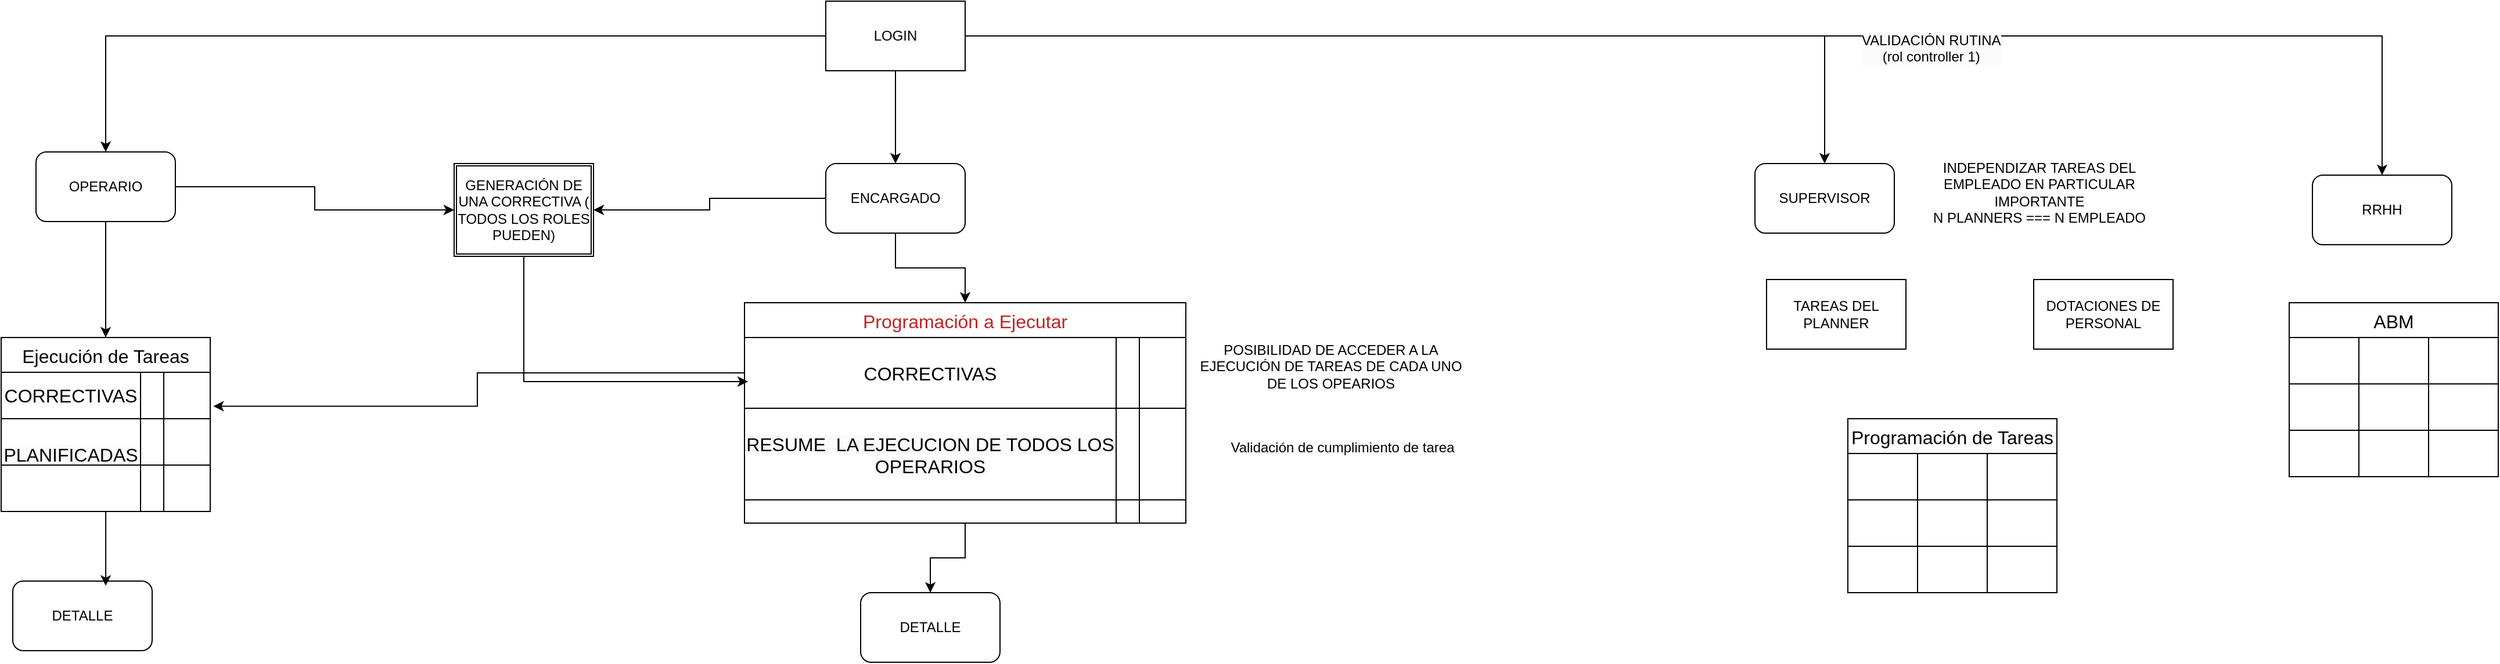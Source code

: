 <mxfile version="24.8.3">
  <diagram name="Page-1" id="iABDF2KvykIuv8HoZ223">
    <mxGraphModel dx="2193" dy="743" grid="1" gridSize="10" guides="1" tooltips="1" connect="1" arrows="1" fold="1" page="1" pageScale="1" pageWidth="827" pageHeight="1169" math="0" shadow="0">
      <root>
        <mxCell id="0" />
        <mxCell id="1" parent="0" />
        <mxCell id="G7bVrvMsKCPdfKGBplvR-3" style="edgeStyle=orthogonalEdgeStyle;rounded=0;orthogonalLoop=1;jettySize=auto;html=1;" edge="1" parent="1" source="G7bVrvMsKCPdfKGBplvR-1" target="G7bVrvMsKCPdfKGBplvR-2">
          <mxGeometry relative="1" as="geometry" />
        </mxCell>
        <mxCell id="G7bVrvMsKCPdfKGBplvR-35" style="edgeStyle=orthogonalEdgeStyle;rounded=0;orthogonalLoop=1;jettySize=auto;html=1;" edge="1" parent="1" source="G7bVrvMsKCPdfKGBplvR-1">
          <mxGeometry relative="1" as="geometry">
            <mxPoint x="640" y="240" as="targetPoint" />
          </mxGeometry>
        </mxCell>
        <mxCell id="G7bVrvMsKCPdfKGBplvR-65" style="edgeStyle=orthogonalEdgeStyle;rounded=0;orthogonalLoop=1;jettySize=auto;html=1;" edge="1" parent="1" source="G7bVrvMsKCPdfKGBplvR-1" target="G7bVrvMsKCPdfKGBplvR-64">
          <mxGeometry relative="1" as="geometry" />
        </mxCell>
        <mxCell id="G7bVrvMsKCPdfKGBplvR-84" style="edgeStyle=orthogonalEdgeStyle;rounded=0;orthogonalLoop=1;jettySize=auto;html=1;" edge="1" parent="1" source="G7bVrvMsKCPdfKGBplvR-1" target="G7bVrvMsKCPdfKGBplvR-83">
          <mxGeometry relative="1" as="geometry" />
        </mxCell>
        <mxCell id="G7bVrvMsKCPdfKGBplvR-1" value="LOGIN" style="rounded=0;whiteSpace=wrap;html=1;" vertex="1" parent="1">
          <mxGeometry x="580" y="100" width="120" height="60" as="geometry" />
        </mxCell>
        <mxCell id="G7bVrvMsKCPdfKGBplvR-5" style="edgeStyle=orthogonalEdgeStyle;rounded=0;orthogonalLoop=1;jettySize=auto;html=1;" edge="1" parent="1" source="G7bVrvMsKCPdfKGBplvR-2" target="G7bVrvMsKCPdfKGBplvR-6">
          <mxGeometry relative="1" as="geometry">
            <mxPoint x="210" y="390" as="targetPoint" />
          </mxGeometry>
        </mxCell>
        <mxCell id="G7bVrvMsKCPdfKGBplvR-57" style="edgeStyle=orthogonalEdgeStyle;rounded=0;orthogonalLoop=1;jettySize=auto;html=1;" edge="1" parent="1" source="G7bVrvMsKCPdfKGBplvR-2" target="G7bVrvMsKCPdfKGBplvR-56">
          <mxGeometry relative="1" as="geometry" />
        </mxCell>
        <mxCell id="G7bVrvMsKCPdfKGBplvR-2" value="OPERARIO" style="rounded=1;whiteSpace=wrap;html=1;" vertex="1" parent="1">
          <mxGeometry x="-100" y="230" width="120" height="60" as="geometry" />
        </mxCell>
        <mxCell id="G7bVrvMsKCPdfKGBplvR-6" value="Ejecución de Tareas" style="shape=table;startSize=30;container=1;collapsible=0;childLayout=tableLayout;strokeColor=default;fontSize=16;" vertex="1" parent="1">
          <mxGeometry x="-130" y="390" width="180" height="150" as="geometry" />
        </mxCell>
        <mxCell id="G7bVrvMsKCPdfKGBplvR-7" value="" style="shape=tableRow;horizontal=0;startSize=0;swimlaneHead=0;swimlaneBody=0;strokeColor=inherit;top=0;left=0;bottom=0;right=0;collapsible=0;dropTarget=0;fillColor=none;points=[[0,0.5],[1,0.5]];portConstraint=eastwest;fontSize=16;" vertex="1" parent="G7bVrvMsKCPdfKGBplvR-6">
          <mxGeometry y="30" width="180" height="40" as="geometry" />
        </mxCell>
        <mxCell id="G7bVrvMsKCPdfKGBplvR-8" value="CORRECTIVAS" style="shape=partialRectangle;html=1;whiteSpace=wrap;connectable=0;strokeColor=inherit;overflow=hidden;fillColor=none;top=0;left=0;bottom=0;right=0;pointerEvents=1;fontSize=16;" vertex="1" parent="G7bVrvMsKCPdfKGBplvR-7">
          <mxGeometry width="120" height="40" as="geometry">
            <mxRectangle width="120" height="40" as="alternateBounds" />
          </mxGeometry>
        </mxCell>
        <mxCell id="G7bVrvMsKCPdfKGBplvR-9" value="" style="shape=partialRectangle;html=1;whiteSpace=wrap;connectable=0;strokeColor=inherit;overflow=hidden;fillColor=none;top=0;left=0;bottom=0;right=0;pointerEvents=1;fontSize=16;" vertex="1" parent="G7bVrvMsKCPdfKGBplvR-7">
          <mxGeometry x="120" width="20" height="40" as="geometry">
            <mxRectangle width="20" height="40" as="alternateBounds" />
          </mxGeometry>
        </mxCell>
        <mxCell id="G7bVrvMsKCPdfKGBplvR-10" value="" style="shape=partialRectangle;html=1;whiteSpace=wrap;connectable=0;strokeColor=inherit;overflow=hidden;fillColor=none;top=0;left=0;bottom=0;right=0;pointerEvents=1;fontSize=16;" vertex="1" parent="G7bVrvMsKCPdfKGBplvR-7">
          <mxGeometry x="140" width="40" height="40" as="geometry">
            <mxRectangle width="40" height="40" as="alternateBounds" />
          </mxGeometry>
        </mxCell>
        <mxCell id="G7bVrvMsKCPdfKGBplvR-11" value="" style="shape=tableRow;horizontal=0;startSize=0;swimlaneHead=0;swimlaneBody=0;strokeColor=inherit;top=0;left=0;bottom=0;right=0;collapsible=0;dropTarget=0;fillColor=none;points=[[0,0.5],[1,0.5]];portConstraint=eastwest;fontSize=16;" vertex="1" parent="G7bVrvMsKCPdfKGBplvR-6">
          <mxGeometry y="70" width="180" height="40" as="geometry" />
        </mxCell>
        <mxCell id="G7bVrvMsKCPdfKGBplvR-12" value="&#xa;&lt;span style=&quot;color: rgb(0, 0, 0); font-family: Helvetica; font-size: 16px; font-style: normal; font-variant-ligatures: normal; font-variant-caps: normal; font-weight: 400; letter-spacing: normal; orphans: 2; text-align: center; text-indent: 0px; text-transform: none; widows: 2; word-spacing: 0px; -webkit-text-stroke-width: 0px; white-space: normal; background-color: rgb(251, 251, 251); text-decoration-thickness: initial; text-decoration-style: initial; text-decoration-color: initial; display: inline !important; float: none;&quot;&gt;PLANIFICADAS&lt;/span&gt;&#xa;&#xa;" style="shape=partialRectangle;html=1;whiteSpace=wrap;connectable=0;strokeColor=inherit;overflow=hidden;fillColor=none;top=0;left=0;bottom=0;right=0;pointerEvents=1;fontSize=16;" vertex="1" parent="G7bVrvMsKCPdfKGBplvR-11">
          <mxGeometry width="120" height="40" as="geometry">
            <mxRectangle width="120" height="40" as="alternateBounds" />
          </mxGeometry>
        </mxCell>
        <mxCell id="G7bVrvMsKCPdfKGBplvR-13" value="" style="shape=partialRectangle;html=1;whiteSpace=wrap;connectable=0;strokeColor=inherit;overflow=hidden;fillColor=none;top=0;left=0;bottom=0;right=0;pointerEvents=1;fontSize=16;" vertex="1" parent="G7bVrvMsKCPdfKGBplvR-11">
          <mxGeometry x="120" width="20" height="40" as="geometry">
            <mxRectangle width="20" height="40" as="alternateBounds" />
          </mxGeometry>
        </mxCell>
        <mxCell id="G7bVrvMsKCPdfKGBplvR-14" value="" style="shape=partialRectangle;html=1;whiteSpace=wrap;connectable=0;strokeColor=inherit;overflow=hidden;fillColor=none;top=0;left=0;bottom=0;right=0;pointerEvents=1;fontSize=16;" vertex="1" parent="G7bVrvMsKCPdfKGBplvR-11">
          <mxGeometry x="140" width="40" height="40" as="geometry">
            <mxRectangle width="40" height="40" as="alternateBounds" />
          </mxGeometry>
        </mxCell>
        <mxCell id="G7bVrvMsKCPdfKGBplvR-15" value="" style="shape=tableRow;horizontal=0;startSize=0;swimlaneHead=0;swimlaneBody=0;strokeColor=inherit;top=0;left=0;bottom=0;right=0;collapsible=0;dropTarget=0;fillColor=none;points=[[0,0.5],[1,0.5]];portConstraint=eastwest;fontSize=16;" vertex="1" parent="G7bVrvMsKCPdfKGBplvR-6">
          <mxGeometry y="110" width="180" height="40" as="geometry" />
        </mxCell>
        <mxCell id="G7bVrvMsKCPdfKGBplvR-16" value="" style="shape=partialRectangle;html=1;whiteSpace=wrap;connectable=0;strokeColor=inherit;overflow=hidden;fillColor=none;top=0;left=0;bottom=0;right=0;pointerEvents=1;fontSize=16;" vertex="1" parent="G7bVrvMsKCPdfKGBplvR-15">
          <mxGeometry width="120" height="40" as="geometry">
            <mxRectangle width="120" height="40" as="alternateBounds" />
          </mxGeometry>
        </mxCell>
        <mxCell id="G7bVrvMsKCPdfKGBplvR-17" value="" style="shape=partialRectangle;html=1;whiteSpace=wrap;connectable=0;strokeColor=inherit;overflow=hidden;fillColor=none;top=0;left=0;bottom=0;right=0;pointerEvents=1;fontSize=16;" vertex="1" parent="G7bVrvMsKCPdfKGBplvR-15">
          <mxGeometry x="120" width="20" height="40" as="geometry">
            <mxRectangle width="20" height="40" as="alternateBounds" />
          </mxGeometry>
        </mxCell>
        <mxCell id="G7bVrvMsKCPdfKGBplvR-18" value="" style="shape=partialRectangle;html=1;whiteSpace=wrap;connectable=0;strokeColor=inherit;overflow=hidden;fillColor=none;top=0;left=0;bottom=0;right=0;pointerEvents=1;fontSize=16;" vertex="1" parent="G7bVrvMsKCPdfKGBplvR-15">
          <mxGeometry x="140" width="40" height="40" as="geometry">
            <mxRectangle width="40" height="40" as="alternateBounds" />
          </mxGeometry>
        </mxCell>
        <mxCell id="G7bVrvMsKCPdfKGBplvR-20" value="DETALLE" style="rounded=1;whiteSpace=wrap;html=1;" vertex="1" parent="1">
          <mxGeometry x="-120" y="600" width="120" height="60" as="geometry" />
        </mxCell>
        <mxCell id="G7bVrvMsKCPdfKGBplvR-37" style="edgeStyle=orthogonalEdgeStyle;rounded=0;orthogonalLoop=1;jettySize=auto;html=1;entryX=0.5;entryY=0;entryDx=0;entryDy=0;" edge="1" parent="1" source="G7bVrvMsKCPdfKGBplvR-36" target="G7bVrvMsKCPdfKGBplvR-39">
          <mxGeometry relative="1" as="geometry">
            <mxPoint x="640" y="350" as="targetPoint" />
          </mxGeometry>
        </mxCell>
        <mxCell id="G7bVrvMsKCPdfKGBplvR-60" style="edgeStyle=orthogonalEdgeStyle;rounded=0;orthogonalLoop=1;jettySize=auto;html=1;entryX=1;entryY=0.5;entryDx=0;entryDy=0;" edge="1" parent="1" source="G7bVrvMsKCPdfKGBplvR-36" target="G7bVrvMsKCPdfKGBplvR-56">
          <mxGeometry relative="1" as="geometry" />
        </mxCell>
        <mxCell id="G7bVrvMsKCPdfKGBplvR-36" value="ENCARGADO" style="rounded=1;whiteSpace=wrap;html=1;" vertex="1" parent="1">
          <mxGeometry x="580" y="240" width="120" height="60" as="geometry" />
        </mxCell>
        <mxCell id="G7bVrvMsKCPdfKGBplvR-55" style="edgeStyle=orthogonalEdgeStyle;rounded=0;orthogonalLoop=1;jettySize=auto;html=1;" edge="1" parent="1" source="G7bVrvMsKCPdfKGBplvR-39" target="G7bVrvMsKCPdfKGBplvR-54">
          <mxGeometry relative="1" as="geometry" />
        </mxCell>
        <mxCell id="G7bVrvMsKCPdfKGBplvR-39" value="Programación a Ejecutar" style="shape=table;startSize=30;container=1;collapsible=0;childLayout=tableLayout;strokeColor=default;fontSize=16;fontColor=#c32222;" vertex="1" parent="1">
          <mxGeometry x="510" y="360" width="380" height="190" as="geometry" />
        </mxCell>
        <mxCell id="G7bVrvMsKCPdfKGBplvR-40" value="" style="shape=tableRow;horizontal=0;startSize=0;swimlaneHead=0;swimlaneBody=0;strokeColor=inherit;top=0;left=0;bottom=0;right=0;collapsible=0;dropTarget=0;fillColor=none;points=[[0,0.5],[1,0.5]];portConstraint=eastwest;fontSize=16;" vertex="1" parent="G7bVrvMsKCPdfKGBplvR-39">
          <mxGeometry y="30" width="380" height="61" as="geometry" />
        </mxCell>
        <mxCell id="G7bVrvMsKCPdfKGBplvR-41" value="CORRECTIVAS" style="shape=partialRectangle;html=1;whiteSpace=wrap;connectable=0;strokeColor=inherit;overflow=hidden;fillColor=none;top=0;left=0;bottom=0;right=0;pointerEvents=1;fontSize=16;" vertex="1" parent="G7bVrvMsKCPdfKGBplvR-40">
          <mxGeometry width="320" height="61" as="geometry">
            <mxRectangle width="320" height="61" as="alternateBounds" />
          </mxGeometry>
        </mxCell>
        <mxCell id="G7bVrvMsKCPdfKGBplvR-42" value="" style="shape=partialRectangle;html=1;whiteSpace=wrap;connectable=0;strokeColor=inherit;overflow=hidden;fillColor=none;top=0;left=0;bottom=0;right=0;pointerEvents=1;fontSize=16;" vertex="1" parent="G7bVrvMsKCPdfKGBplvR-40">
          <mxGeometry x="320" width="20" height="61" as="geometry">
            <mxRectangle width="20" height="61" as="alternateBounds" />
          </mxGeometry>
        </mxCell>
        <mxCell id="G7bVrvMsKCPdfKGBplvR-43" value="" style="shape=partialRectangle;html=1;whiteSpace=wrap;connectable=0;strokeColor=inherit;overflow=hidden;fillColor=none;top=0;left=0;bottom=0;right=0;pointerEvents=1;fontSize=16;" vertex="1" parent="G7bVrvMsKCPdfKGBplvR-40">
          <mxGeometry x="340" width="40" height="61" as="geometry">
            <mxRectangle width="40" height="61" as="alternateBounds" />
          </mxGeometry>
        </mxCell>
        <mxCell id="G7bVrvMsKCPdfKGBplvR-44" value="" style="shape=tableRow;horizontal=0;startSize=0;swimlaneHead=0;swimlaneBody=0;strokeColor=inherit;top=0;left=0;bottom=0;right=0;collapsible=0;dropTarget=0;fillColor=none;points=[[0,0.5],[1,0.5]];portConstraint=eastwest;fontSize=16;" vertex="1" parent="G7bVrvMsKCPdfKGBplvR-39">
          <mxGeometry y="91" width="380" height="79" as="geometry" />
        </mxCell>
        <mxCell id="G7bVrvMsKCPdfKGBplvR-45" value="&#xa;&lt;span style=&quot;color: rgb(0, 0, 0); font-family: Helvetica; font-size: 16px; font-style: normal; font-variant-ligatures: normal; font-variant-caps: normal; font-weight: 400; letter-spacing: normal; orphans: 2; text-align: center; text-indent: 0px; text-transform: none; widows: 2; word-spacing: 0px; -webkit-text-stroke-width: 0px; white-space: normal; background-color: rgb(251, 251, 251); text-decoration-thickness: initial; text-decoration-style: initial; text-decoration-color: initial; display: inline !important; float: none;&quot;&gt;RESUME&amp;nbsp; LA EJECUCION DE TODOS LOS OPERARIOS&lt;/span&gt;&#xa;&#xa;" style="shape=partialRectangle;html=1;whiteSpace=wrap;connectable=0;strokeColor=inherit;overflow=hidden;fillColor=none;top=0;left=0;bottom=0;right=0;pointerEvents=1;fontSize=16;" vertex="1" parent="G7bVrvMsKCPdfKGBplvR-44">
          <mxGeometry width="320" height="79" as="geometry">
            <mxRectangle width="320" height="79" as="alternateBounds" />
          </mxGeometry>
        </mxCell>
        <mxCell id="G7bVrvMsKCPdfKGBplvR-46" value="" style="shape=partialRectangle;html=1;whiteSpace=wrap;connectable=0;strokeColor=inherit;overflow=hidden;fillColor=none;top=0;left=0;bottom=0;right=0;pointerEvents=1;fontSize=16;" vertex="1" parent="G7bVrvMsKCPdfKGBplvR-44">
          <mxGeometry x="320" width="20" height="79" as="geometry">
            <mxRectangle width="20" height="79" as="alternateBounds" />
          </mxGeometry>
        </mxCell>
        <mxCell id="G7bVrvMsKCPdfKGBplvR-47" value="" style="shape=partialRectangle;html=1;whiteSpace=wrap;connectable=0;strokeColor=inherit;overflow=hidden;fillColor=none;top=0;left=0;bottom=0;right=0;pointerEvents=1;fontSize=16;" vertex="1" parent="G7bVrvMsKCPdfKGBplvR-44">
          <mxGeometry x="340" width="40" height="79" as="geometry">
            <mxRectangle width="40" height="79" as="alternateBounds" />
          </mxGeometry>
        </mxCell>
        <mxCell id="G7bVrvMsKCPdfKGBplvR-48" value="" style="shape=tableRow;horizontal=0;startSize=0;swimlaneHead=0;swimlaneBody=0;strokeColor=inherit;top=0;left=0;bottom=0;right=0;collapsible=0;dropTarget=0;fillColor=none;points=[[0,0.5],[1,0.5]];portConstraint=eastwest;fontSize=16;" vertex="1" parent="G7bVrvMsKCPdfKGBplvR-39">
          <mxGeometry y="170" width="380" height="20" as="geometry" />
        </mxCell>
        <mxCell id="G7bVrvMsKCPdfKGBplvR-49" value="" style="shape=partialRectangle;html=1;whiteSpace=wrap;connectable=0;strokeColor=inherit;overflow=hidden;fillColor=none;top=0;left=0;bottom=0;right=0;pointerEvents=1;fontSize=16;" vertex="1" parent="G7bVrvMsKCPdfKGBplvR-48">
          <mxGeometry width="320" height="20" as="geometry">
            <mxRectangle width="320" height="20" as="alternateBounds" />
          </mxGeometry>
        </mxCell>
        <mxCell id="G7bVrvMsKCPdfKGBplvR-50" value="" style="shape=partialRectangle;html=1;whiteSpace=wrap;connectable=0;strokeColor=inherit;overflow=hidden;fillColor=none;top=0;left=0;bottom=0;right=0;pointerEvents=1;fontSize=16;" vertex="1" parent="G7bVrvMsKCPdfKGBplvR-48">
          <mxGeometry x="320" width="20" height="20" as="geometry">
            <mxRectangle width="20" height="20" as="alternateBounds" />
          </mxGeometry>
        </mxCell>
        <mxCell id="G7bVrvMsKCPdfKGBplvR-51" value="" style="shape=partialRectangle;html=1;whiteSpace=wrap;connectable=0;strokeColor=inherit;overflow=hidden;fillColor=none;top=0;left=0;bottom=0;right=0;pointerEvents=1;fontSize=16;" vertex="1" parent="G7bVrvMsKCPdfKGBplvR-48">
          <mxGeometry x="340" width="40" height="20" as="geometry">
            <mxRectangle width="40" height="20" as="alternateBounds" />
          </mxGeometry>
        </mxCell>
        <mxCell id="G7bVrvMsKCPdfKGBplvR-52" value="POSIBILIDAD DE ACCEDER A LA EJECUCIÓN DE TAREAS DE CADA UNO DE LOS OPEARIOS" style="text;html=1;align=center;verticalAlign=middle;whiteSpace=wrap;rounded=0;" vertex="1" parent="1">
          <mxGeometry x="900" y="360" width="230" height="110" as="geometry" />
        </mxCell>
        <mxCell id="G7bVrvMsKCPdfKGBplvR-53" value="Validación de cumplimiento de tarea" style="text;html=1;align=center;verticalAlign=middle;whiteSpace=wrap;rounded=0;" vertex="1" parent="1">
          <mxGeometry x="910" y="430" width="230" height="110" as="geometry" />
        </mxCell>
        <mxCell id="G7bVrvMsKCPdfKGBplvR-54" value="DETALLE" style="rounded=1;whiteSpace=wrap;html=1;" vertex="1" parent="1">
          <mxGeometry x="610" y="610" width="120" height="60" as="geometry" />
        </mxCell>
        <mxCell id="G7bVrvMsKCPdfKGBplvR-56" value="GENERACIÓN DE UNA CORRECTIVA ( TODOS LOS ROLES PUEDEN)" style="shape=ext;double=1;rounded=0;whiteSpace=wrap;html=1;" vertex="1" parent="1">
          <mxGeometry x="260" y="240" width="120" height="80" as="geometry" />
        </mxCell>
        <mxCell id="G7bVrvMsKCPdfKGBplvR-59" style="edgeStyle=orthogonalEdgeStyle;rounded=0;orthogonalLoop=1;jettySize=auto;html=1;entryX=0.667;entryY=0.067;entryDx=0;entryDy=0;entryPerimeter=0;" edge="1" parent="1" source="G7bVrvMsKCPdfKGBplvR-6" target="G7bVrvMsKCPdfKGBplvR-20">
          <mxGeometry relative="1" as="geometry" />
        </mxCell>
        <mxCell id="G7bVrvMsKCPdfKGBplvR-62" style="edgeStyle=orthogonalEdgeStyle;rounded=0;orthogonalLoop=1;jettySize=auto;html=1;entryX=0.008;entryY=0.623;entryDx=0;entryDy=0;entryPerimeter=0;" edge="1" parent="1" source="G7bVrvMsKCPdfKGBplvR-56" target="G7bVrvMsKCPdfKGBplvR-40">
          <mxGeometry relative="1" as="geometry" />
        </mxCell>
        <mxCell id="G7bVrvMsKCPdfKGBplvR-63" style="edgeStyle=orthogonalEdgeStyle;rounded=0;orthogonalLoop=1;jettySize=auto;html=1;entryX=1.015;entryY=0.73;entryDx=0;entryDy=0;entryPerimeter=0;" edge="1" parent="1" source="G7bVrvMsKCPdfKGBplvR-40" target="G7bVrvMsKCPdfKGBplvR-7">
          <mxGeometry relative="1" as="geometry" />
        </mxCell>
        <mxCell id="G7bVrvMsKCPdfKGBplvR-64" value="SUPERVISOR" style="rounded=1;whiteSpace=wrap;html=1;" vertex="1" parent="1">
          <mxGeometry x="1380" y="240" width="120" height="60" as="geometry" />
        </mxCell>
        <mxCell id="G7bVrvMsKCPdfKGBplvR-66" value="&lt;span style=&quot;color: rgb(0, 0, 0); font-family: Helvetica; font-size: 12px; font-style: normal; font-variant-ligatures: normal; font-variant-caps: normal; font-weight: 400; letter-spacing: normal; orphans: 2; text-align: center; text-indent: 0px; text-transform: none; widows: 2; word-spacing: 0px; -webkit-text-stroke-width: 0px; white-space: normal; background-color: rgb(251, 251, 251); text-decoration-thickness: initial; text-decoration-style: initial; text-decoration-color: initial; display: inline !important; float: none;&quot;&gt;VALIDACIÓN RUTINA&lt;/span&gt;&lt;div style=&quot;forced-color-adjust: none; color: rgb(0, 0, 0); font-family: Helvetica; font-size: 12px; font-style: normal; font-variant-ligatures: normal; font-variant-caps: normal; font-weight: 400; letter-spacing: normal; orphans: 2; text-align: center; text-indent: 0px; text-transform: none; widows: 2; word-spacing: 0px; -webkit-text-stroke-width: 0px; white-space: normal; background-color: rgb(251, 251, 251); text-decoration-thickness: initial; text-decoration-style: initial; text-decoration-color: initial;&quot;&gt;(rol controller 1)&lt;/div&gt;" style="text;whiteSpace=wrap;html=1;" vertex="1" parent="1">
          <mxGeometry x="1470" y="120" width="150" height="50" as="geometry" />
        </mxCell>
        <mxCell id="G7bVrvMsKCPdfKGBplvR-67" value="TAREAS DEL PLANNER" style="rounded=0;whiteSpace=wrap;html=1;" vertex="1" parent="1">
          <mxGeometry x="1390" y="340" width="120" height="60" as="geometry" />
        </mxCell>
        <mxCell id="G7bVrvMsKCPdfKGBplvR-68" value="DOTACIONES DE PERSONAL" style="rounded=0;whiteSpace=wrap;html=1;" vertex="1" parent="1">
          <mxGeometry x="1620" y="340" width="120" height="60" as="geometry" />
        </mxCell>
        <mxCell id="G7bVrvMsKCPdfKGBplvR-70" value="Programación de Tareas" style="shape=table;startSize=30;container=1;collapsible=0;childLayout=tableLayout;strokeColor=default;fontSize=16;" vertex="1" parent="1">
          <mxGeometry x="1460" y="460" width="180" height="150" as="geometry" />
        </mxCell>
        <mxCell id="G7bVrvMsKCPdfKGBplvR-71" value="" style="shape=tableRow;horizontal=0;startSize=0;swimlaneHead=0;swimlaneBody=0;strokeColor=inherit;top=0;left=0;bottom=0;right=0;collapsible=0;dropTarget=0;fillColor=none;points=[[0,0.5],[1,0.5]];portConstraint=eastwest;fontSize=16;" vertex="1" parent="G7bVrvMsKCPdfKGBplvR-70">
          <mxGeometry y="30" width="180" height="40" as="geometry" />
        </mxCell>
        <mxCell id="G7bVrvMsKCPdfKGBplvR-72" value="" style="shape=partialRectangle;html=1;whiteSpace=wrap;connectable=0;strokeColor=inherit;overflow=hidden;fillColor=none;top=0;left=0;bottom=0;right=0;pointerEvents=1;fontSize=16;" vertex="1" parent="G7bVrvMsKCPdfKGBplvR-71">
          <mxGeometry width="60" height="40" as="geometry">
            <mxRectangle width="60" height="40" as="alternateBounds" />
          </mxGeometry>
        </mxCell>
        <mxCell id="G7bVrvMsKCPdfKGBplvR-73" value="" style="shape=partialRectangle;html=1;whiteSpace=wrap;connectable=0;strokeColor=inherit;overflow=hidden;fillColor=none;top=0;left=0;bottom=0;right=0;pointerEvents=1;fontSize=16;" vertex="1" parent="G7bVrvMsKCPdfKGBplvR-71">
          <mxGeometry x="60" width="60" height="40" as="geometry">
            <mxRectangle width="60" height="40" as="alternateBounds" />
          </mxGeometry>
        </mxCell>
        <mxCell id="G7bVrvMsKCPdfKGBplvR-74" value="" style="shape=partialRectangle;html=1;whiteSpace=wrap;connectable=0;strokeColor=inherit;overflow=hidden;fillColor=none;top=0;left=0;bottom=0;right=0;pointerEvents=1;fontSize=16;" vertex="1" parent="G7bVrvMsKCPdfKGBplvR-71">
          <mxGeometry x="120" width="60" height="40" as="geometry">
            <mxRectangle width="60" height="40" as="alternateBounds" />
          </mxGeometry>
        </mxCell>
        <mxCell id="G7bVrvMsKCPdfKGBplvR-75" value="" style="shape=tableRow;horizontal=0;startSize=0;swimlaneHead=0;swimlaneBody=0;strokeColor=inherit;top=0;left=0;bottom=0;right=0;collapsible=0;dropTarget=0;fillColor=none;points=[[0,0.5],[1,0.5]];portConstraint=eastwest;fontSize=16;" vertex="1" parent="G7bVrvMsKCPdfKGBplvR-70">
          <mxGeometry y="70" width="180" height="40" as="geometry" />
        </mxCell>
        <mxCell id="G7bVrvMsKCPdfKGBplvR-76" value="" style="shape=partialRectangle;html=1;whiteSpace=wrap;connectable=0;strokeColor=inherit;overflow=hidden;fillColor=none;top=0;left=0;bottom=0;right=0;pointerEvents=1;fontSize=16;" vertex="1" parent="G7bVrvMsKCPdfKGBplvR-75">
          <mxGeometry width="60" height="40" as="geometry">
            <mxRectangle width="60" height="40" as="alternateBounds" />
          </mxGeometry>
        </mxCell>
        <mxCell id="G7bVrvMsKCPdfKGBplvR-77" value="" style="shape=partialRectangle;html=1;whiteSpace=wrap;connectable=0;strokeColor=inherit;overflow=hidden;fillColor=none;top=0;left=0;bottom=0;right=0;pointerEvents=1;fontSize=16;" vertex="1" parent="G7bVrvMsKCPdfKGBplvR-75">
          <mxGeometry x="60" width="60" height="40" as="geometry">
            <mxRectangle width="60" height="40" as="alternateBounds" />
          </mxGeometry>
        </mxCell>
        <mxCell id="G7bVrvMsKCPdfKGBplvR-78" value="" style="shape=partialRectangle;html=1;whiteSpace=wrap;connectable=0;strokeColor=inherit;overflow=hidden;fillColor=none;top=0;left=0;bottom=0;right=0;pointerEvents=1;fontSize=16;" vertex="1" parent="G7bVrvMsKCPdfKGBplvR-75">
          <mxGeometry x="120" width="60" height="40" as="geometry">
            <mxRectangle width="60" height="40" as="alternateBounds" />
          </mxGeometry>
        </mxCell>
        <mxCell id="G7bVrvMsKCPdfKGBplvR-79" value="" style="shape=tableRow;horizontal=0;startSize=0;swimlaneHead=0;swimlaneBody=0;strokeColor=inherit;top=0;left=0;bottom=0;right=0;collapsible=0;dropTarget=0;fillColor=none;points=[[0,0.5],[1,0.5]];portConstraint=eastwest;fontSize=16;" vertex="1" parent="G7bVrvMsKCPdfKGBplvR-70">
          <mxGeometry y="110" width="180" height="40" as="geometry" />
        </mxCell>
        <mxCell id="G7bVrvMsKCPdfKGBplvR-80" value="" style="shape=partialRectangle;html=1;whiteSpace=wrap;connectable=0;strokeColor=inherit;overflow=hidden;fillColor=none;top=0;left=0;bottom=0;right=0;pointerEvents=1;fontSize=16;" vertex="1" parent="G7bVrvMsKCPdfKGBplvR-79">
          <mxGeometry width="60" height="40" as="geometry">
            <mxRectangle width="60" height="40" as="alternateBounds" />
          </mxGeometry>
        </mxCell>
        <mxCell id="G7bVrvMsKCPdfKGBplvR-81" value="" style="shape=partialRectangle;html=1;whiteSpace=wrap;connectable=0;strokeColor=inherit;overflow=hidden;fillColor=none;top=0;left=0;bottom=0;right=0;pointerEvents=1;fontSize=16;" vertex="1" parent="G7bVrvMsKCPdfKGBplvR-79">
          <mxGeometry x="60" width="60" height="40" as="geometry">
            <mxRectangle width="60" height="40" as="alternateBounds" />
          </mxGeometry>
        </mxCell>
        <mxCell id="G7bVrvMsKCPdfKGBplvR-82" value="" style="shape=partialRectangle;html=1;whiteSpace=wrap;connectable=0;strokeColor=inherit;overflow=hidden;fillColor=none;top=0;left=0;bottom=0;right=0;pointerEvents=1;fontSize=16;" vertex="1" parent="G7bVrvMsKCPdfKGBplvR-79">
          <mxGeometry x="120" width="60" height="40" as="geometry">
            <mxRectangle width="60" height="40" as="alternateBounds" />
          </mxGeometry>
        </mxCell>
        <mxCell id="G7bVrvMsKCPdfKGBplvR-83" value="RRHH" style="rounded=1;whiteSpace=wrap;html=1;" vertex="1" parent="1">
          <mxGeometry x="1860" y="250" width="120" height="60" as="geometry" />
        </mxCell>
        <mxCell id="G7bVrvMsKCPdfKGBplvR-85" value="ABM" style="shape=table;startSize=30;container=1;collapsible=0;childLayout=tableLayout;strokeColor=default;fontSize=16;" vertex="1" parent="1">
          <mxGeometry x="1840" y="360" width="180" height="150" as="geometry" />
        </mxCell>
        <mxCell id="G7bVrvMsKCPdfKGBplvR-86" value="" style="shape=tableRow;horizontal=0;startSize=0;swimlaneHead=0;swimlaneBody=0;strokeColor=inherit;top=0;left=0;bottom=0;right=0;collapsible=0;dropTarget=0;fillColor=none;points=[[0,0.5],[1,0.5]];portConstraint=eastwest;fontSize=16;" vertex="1" parent="G7bVrvMsKCPdfKGBplvR-85">
          <mxGeometry y="30" width="180" height="40" as="geometry" />
        </mxCell>
        <mxCell id="G7bVrvMsKCPdfKGBplvR-87" value="" style="shape=partialRectangle;html=1;whiteSpace=wrap;connectable=0;strokeColor=inherit;overflow=hidden;fillColor=none;top=0;left=0;bottom=0;right=0;pointerEvents=1;fontSize=16;" vertex="1" parent="G7bVrvMsKCPdfKGBplvR-86">
          <mxGeometry width="60" height="40" as="geometry">
            <mxRectangle width="60" height="40" as="alternateBounds" />
          </mxGeometry>
        </mxCell>
        <mxCell id="G7bVrvMsKCPdfKGBplvR-88" value="" style="shape=partialRectangle;html=1;whiteSpace=wrap;connectable=0;strokeColor=inherit;overflow=hidden;fillColor=none;top=0;left=0;bottom=0;right=0;pointerEvents=1;fontSize=16;" vertex="1" parent="G7bVrvMsKCPdfKGBplvR-86">
          <mxGeometry x="60" width="60" height="40" as="geometry">
            <mxRectangle width="60" height="40" as="alternateBounds" />
          </mxGeometry>
        </mxCell>
        <mxCell id="G7bVrvMsKCPdfKGBplvR-89" value="" style="shape=partialRectangle;html=1;whiteSpace=wrap;connectable=0;strokeColor=inherit;overflow=hidden;fillColor=none;top=0;left=0;bottom=0;right=0;pointerEvents=1;fontSize=16;" vertex="1" parent="G7bVrvMsKCPdfKGBplvR-86">
          <mxGeometry x="120" width="60" height="40" as="geometry">
            <mxRectangle width="60" height="40" as="alternateBounds" />
          </mxGeometry>
        </mxCell>
        <mxCell id="G7bVrvMsKCPdfKGBplvR-90" value="" style="shape=tableRow;horizontal=0;startSize=0;swimlaneHead=0;swimlaneBody=0;strokeColor=inherit;top=0;left=0;bottom=0;right=0;collapsible=0;dropTarget=0;fillColor=none;points=[[0,0.5],[1,0.5]];portConstraint=eastwest;fontSize=16;" vertex="1" parent="G7bVrvMsKCPdfKGBplvR-85">
          <mxGeometry y="70" width="180" height="40" as="geometry" />
        </mxCell>
        <mxCell id="G7bVrvMsKCPdfKGBplvR-91" value="" style="shape=partialRectangle;html=1;whiteSpace=wrap;connectable=0;strokeColor=inherit;overflow=hidden;fillColor=none;top=0;left=0;bottom=0;right=0;pointerEvents=1;fontSize=16;" vertex="1" parent="G7bVrvMsKCPdfKGBplvR-90">
          <mxGeometry width="60" height="40" as="geometry">
            <mxRectangle width="60" height="40" as="alternateBounds" />
          </mxGeometry>
        </mxCell>
        <mxCell id="G7bVrvMsKCPdfKGBplvR-92" value="" style="shape=partialRectangle;html=1;whiteSpace=wrap;connectable=0;strokeColor=inherit;overflow=hidden;fillColor=none;top=0;left=0;bottom=0;right=0;pointerEvents=1;fontSize=16;" vertex="1" parent="G7bVrvMsKCPdfKGBplvR-90">
          <mxGeometry x="60" width="60" height="40" as="geometry">
            <mxRectangle width="60" height="40" as="alternateBounds" />
          </mxGeometry>
        </mxCell>
        <mxCell id="G7bVrvMsKCPdfKGBplvR-93" value="" style="shape=partialRectangle;html=1;whiteSpace=wrap;connectable=0;strokeColor=inherit;overflow=hidden;fillColor=none;top=0;left=0;bottom=0;right=0;pointerEvents=1;fontSize=16;" vertex="1" parent="G7bVrvMsKCPdfKGBplvR-90">
          <mxGeometry x="120" width="60" height="40" as="geometry">
            <mxRectangle width="60" height="40" as="alternateBounds" />
          </mxGeometry>
        </mxCell>
        <mxCell id="G7bVrvMsKCPdfKGBplvR-94" value="" style="shape=tableRow;horizontal=0;startSize=0;swimlaneHead=0;swimlaneBody=0;strokeColor=inherit;top=0;left=0;bottom=0;right=0;collapsible=0;dropTarget=0;fillColor=none;points=[[0,0.5],[1,0.5]];portConstraint=eastwest;fontSize=16;" vertex="1" parent="G7bVrvMsKCPdfKGBplvR-85">
          <mxGeometry y="110" width="180" height="40" as="geometry" />
        </mxCell>
        <mxCell id="G7bVrvMsKCPdfKGBplvR-95" value="" style="shape=partialRectangle;html=1;whiteSpace=wrap;connectable=0;strokeColor=inherit;overflow=hidden;fillColor=none;top=0;left=0;bottom=0;right=0;pointerEvents=1;fontSize=16;" vertex="1" parent="G7bVrvMsKCPdfKGBplvR-94">
          <mxGeometry width="60" height="40" as="geometry">
            <mxRectangle width="60" height="40" as="alternateBounds" />
          </mxGeometry>
        </mxCell>
        <mxCell id="G7bVrvMsKCPdfKGBplvR-96" value="" style="shape=partialRectangle;html=1;whiteSpace=wrap;connectable=0;strokeColor=inherit;overflow=hidden;fillColor=none;top=0;left=0;bottom=0;right=0;pointerEvents=1;fontSize=16;" vertex="1" parent="G7bVrvMsKCPdfKGBplvR-94">
          <mxGeometry x="60" width="60" height="40" as="geometry">
            <mxRectangle width="60" height="40" as="alternateBounds" />
          </mxGeometry>
        </mxCell>
        <mxCell id="G7bVrvMsKCPdfKGBplvR-97" value="" style="shape=partialRectangle;html=1;whiteSpace=wrap;connectable=0;strokeColor=inherit;overflow=hidden;fillColor=none;top=0;left=0;bottom=0;right=0;pointerEvents=1;fontSize=16;" vertex="1" parent="G7bVrvMsKCPdfKGBplvR-94">
          <mxGeometry x="120" width="60" height="40" as="geometry">
            <mxRectangle width="60" height="40" as="alternateBounds" />
          </mxGeometry>
        </mxCell>
        <mxCell id="G7bVrvMsKCPdfKGBplvR-98" value="INDEPENDIZAR TAREAS DEL EMPLEADO EN PARTICULAR&lt;div&gt;IMPORTANTE&lt;/div&gt;&lt;div&gt;N PLANNERS === N EMPLEADO&lt;/div&gt;" style="text;html=1;align=center;verticalAlign=middle;whiteSpace=wrap;rounded=0;" vertex="1" parent="1">
          <mxGeometry x="1510" y="210" width="230" height="110" as="geometry" />
        </mxCell>
      </root>
    </mxGraphModel>
  </diagram>
</mxfile>
